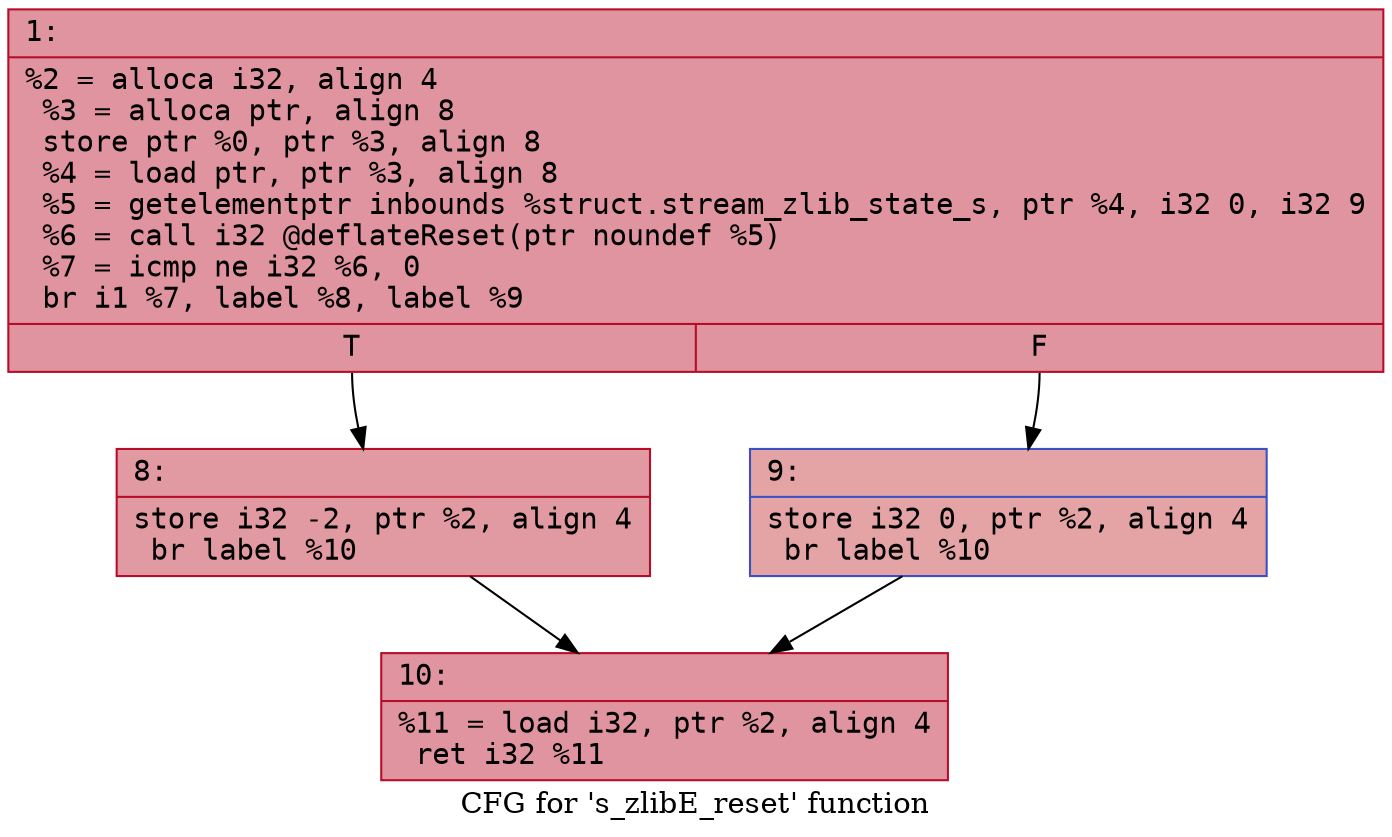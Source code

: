 digraph "CFG for 's_zlibE_reset' function" {
	label="CFG for 's_zlibE_reset' function";

	Node0x60000306a8a0 [shape=record,color="#b70d28ff", style=filled, fillcolor="#b70d2870" fontname="Courier",label="{1:\l|  %2 = alloca i32, align 4\l  %3 = alloca ptr, align 8\l  store ptr %0, ptr %3, align 8\l  %4 = load ptr, ptr %3, align 8\l  %5 = getelementptr inbounds %struct.stream_zlib_state_s, ptr %4, i32 0, i32 9\l  %6 = call i32 @deflateReset(ptr noundef %5)\l  %7 = icmp ne i32 %6, 0\l  br i1 %7, label %8, label %9\l|{<s0>T|<s1>F}}"];
	Node0x60000306a8a0:s0 -> Node0x60000306a8f0[tooltip="1 -> 8\nProbability 62.50%" ];
	Node0x60000306a8a0:s1 -> Node0x60000306a940[tooltip="1 -> 9\nProbability 37.50%" ];
	Node0x60000306a8f0 [shape=record,color="#b70d28ff", style=filled, fillcolor="#bb1b2c70" fontname="Courier",label="{8:\l|  store i32 -2, ptr %2, align 4\l  br label %10\l}"];
	Node0x60000306a8f0 -> Node0x60000306a990[tooltip="8 -> 10\nProbability 100.00%" ];
	Node0x60000306a940 [shape=record,color="#3d50c3ff", style=filled, fillcolor="#c32e3170" fontname="Courier",label="{9:\l|  store i32 0, ptr %2, align 4\l  br label %10\l}"];
	Node0x60000306a940 -> Node0x60000306a990[tooltip="9 -> 10\nProbability 100.00%" ];
	Node0x60000306a990 [shape=record,color="#b70d28ff", style=filled, fillcolor="#b70d2870" fontname="Courier",label="{10:\l|  %11 = load i32, ptr %2, align 4\l  ret i32 %11\l}"];
}

